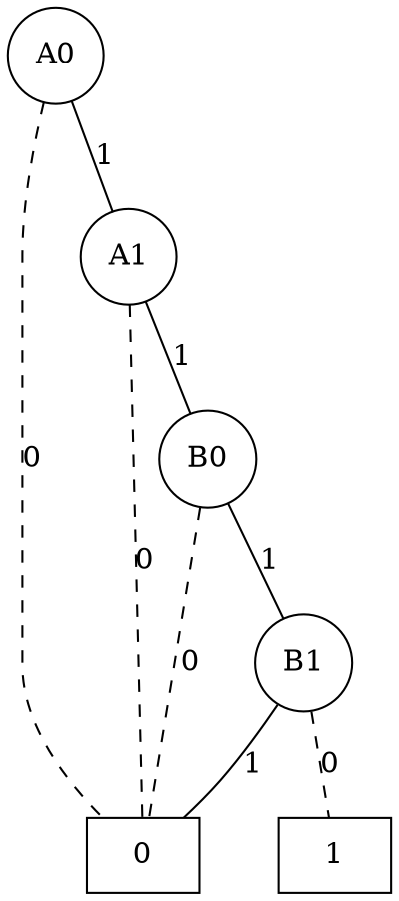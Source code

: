 graph BDD { n50141296 [label=0,shape=box]; n50141328 [label=1,shape=box]; n56286256 [label="B1",shape=circle]; n56286352 [label="B0",shape=circle]; n56286160 [label="A1",shape=circle]; n56286000 [label="A0",shape=circle]; n56286256 -- n50141328 [label=0,style=dashed]; n56286256 -- n50141296 [label=1]; n56286352 -- n50141296 [label=0,style=dashed]; n56286352 -- n56286256 [label=1]; n56286160 -- n50141296 [label=0,style=dashed]; n56286160 -- n56286352 [label=1]; n56286000 -- n50141296 [label=0,style=dashed]; n56286000 -- n56286160 [label=1]; }